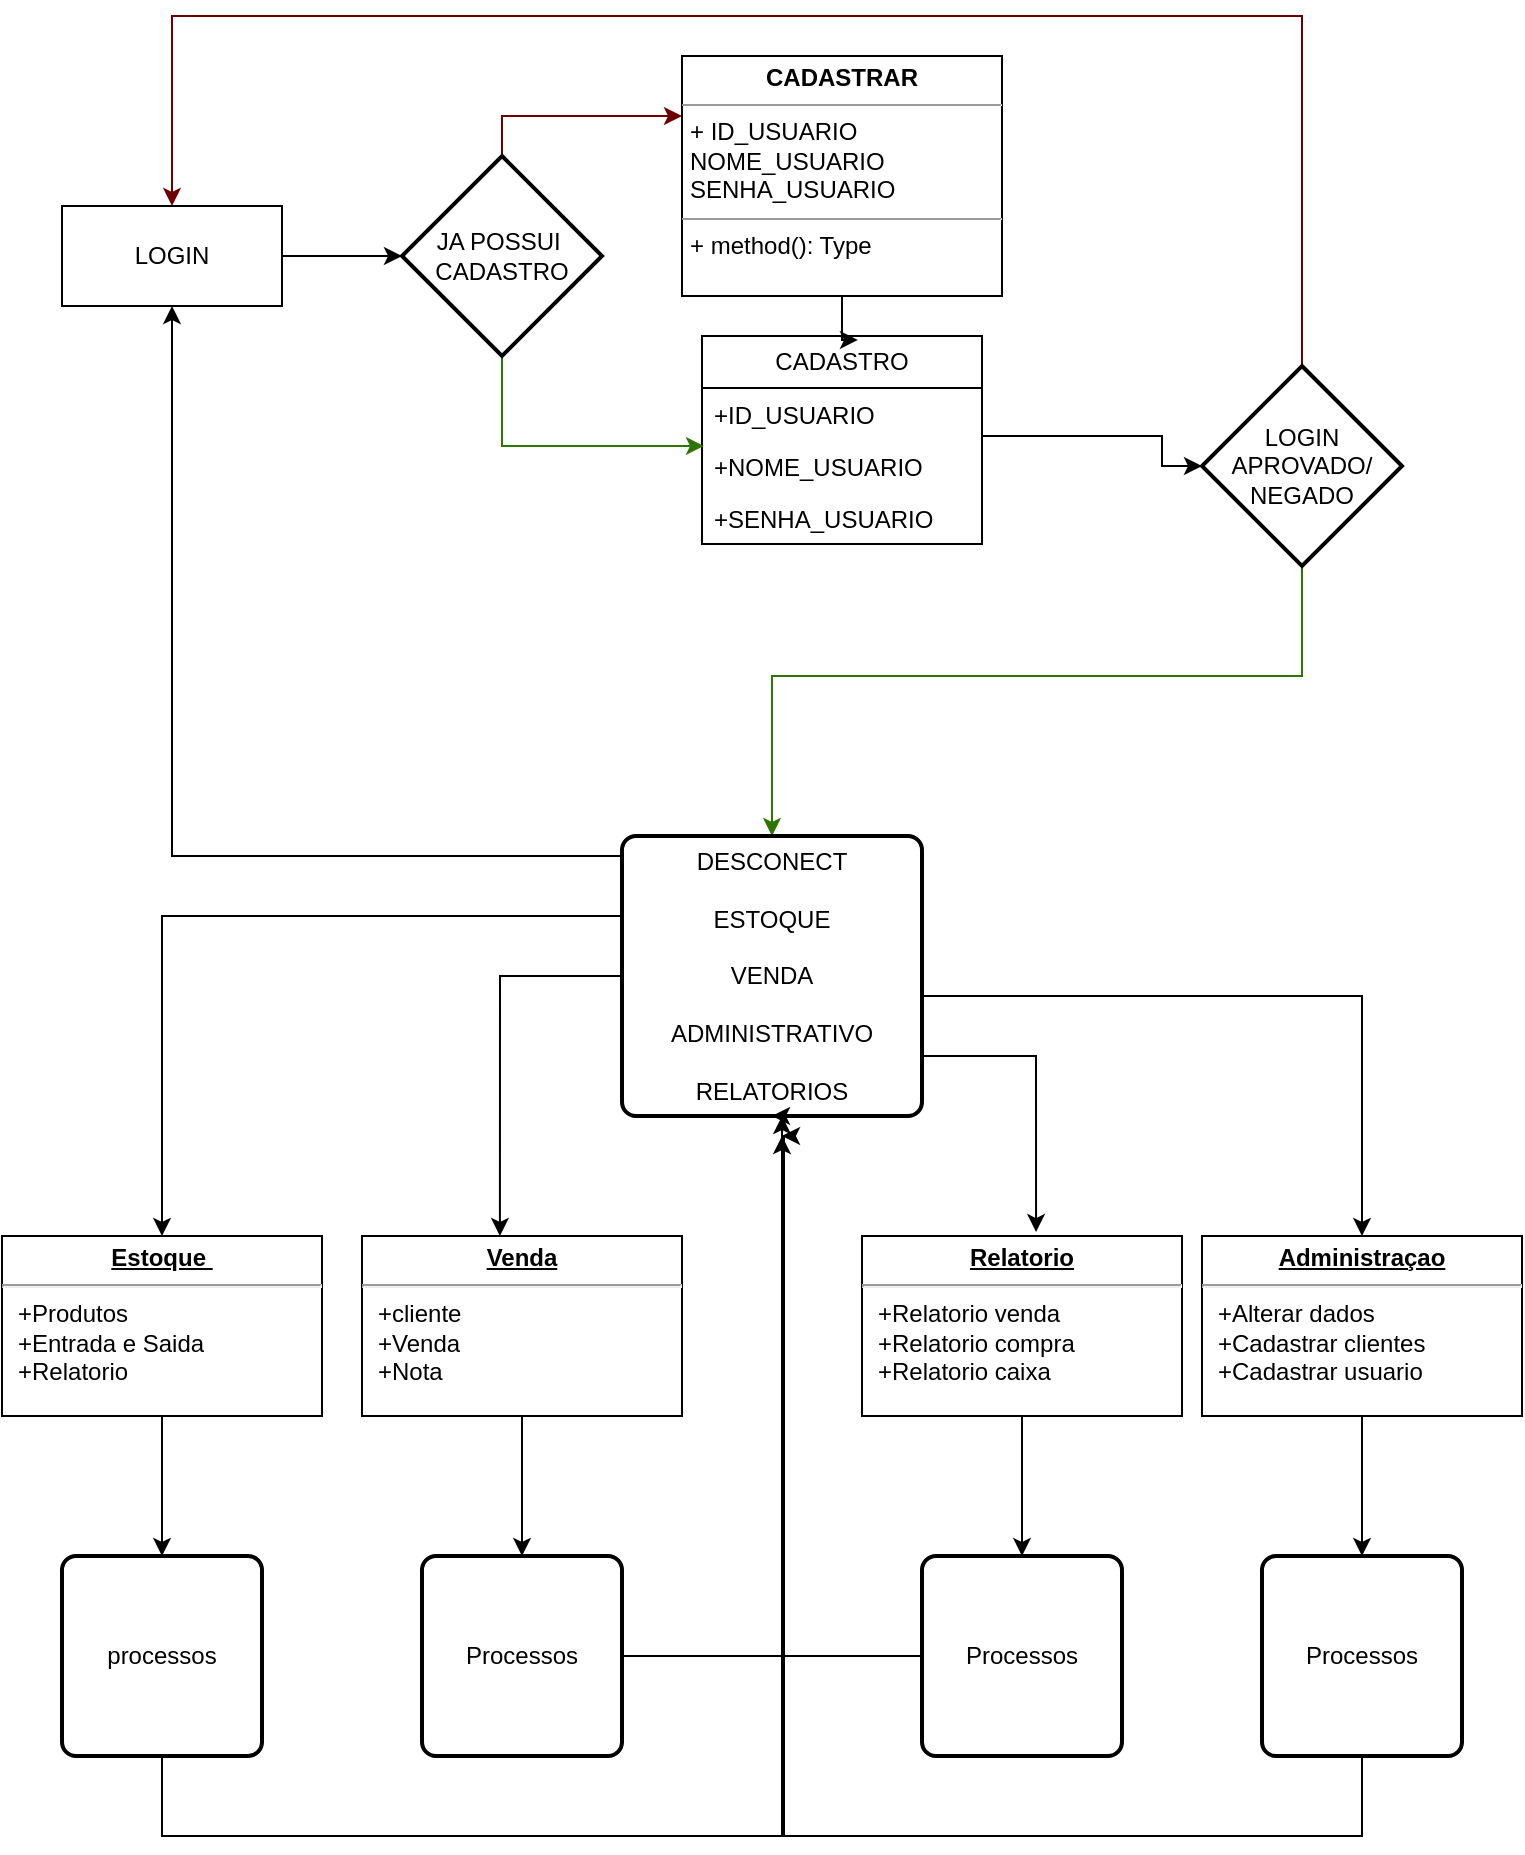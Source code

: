 <mxfile version="21.3.8" type="device">
  <diagram name="Página-1" id="RZ1oVHwpQ-7bSi6WuAm1">
    <mxGraphModel dx="1434" dy="777" grid="1" gridSize="10" guides="1" tooltips="1" connect="1" arrows="1" fold="1" page="1" pageScale="1" pageWidth="827" pageHeight="1169" math="0" shadow="0">
      <root>
        <mxCell id="0" />
        <mxCell id="1" parent="0" />
        <mxCell id="C3cKzzeTr00NmLCo-IGk-11" value="" style="edgeStyle=orthogonalEdgeStyle;rounded=0;orthogonalLoop=1;jettySize=auto;html=1;" edge="1" parent="1" source="C3cKzzeTr00NmLCo-IGk-3" target="C3cKzzeTr00NmLCo-IGk-8">
          <mxGeometry relative="1" as="geometry" />
        </mxCell>
        <mxCell id="C3cKzzeTr00NmLCo-IGk-3" value="LOGIN" style="html=1;whiteSpace=wrap;" vertex="1" parent="1">
          <mxGeometry x="40" y="115" width="110" height="50" as="geometry" />
        </mxCell>
        <mxCell id="C3cKzzeTr00NmLCo-IGk-4" value="CADASTRO" style="swimlane;fontStyle=0;childLayout=stackLayout;horizontal=1;startSize=26;fillColor=none;horizontalStack=0;resizeParent=1;resizeParentMax=0;resizeLast=0;collapsible=1;marginBottom=0;whiteSpace=wrap;html=1;" vertex="1" parent="1">
          <mxGeometry x="360" y="180" width="140" height="104" as="geometry" />
        </mxCell>
        <mxCell id="C3cKzzeTr00NmLCo-IGk-5" value="+ID_USUARIO" style="text;strokeColor=none;fillColor=none;align=left;verticalAlign=top;spacingLeft=4;spacingRight=4;overflow=hidden;rotatable=0;points=[[0,0.5],[1,0.5]];portConstraint=eastwest;whiteSpace=wrap;html=1;" vertex="1" parent="C3cKzzeTr00NmLCo-IGk-4">
          <mxGeometry y="26" width="140" height="26" as="geometry" />
        </mxCell>
        <mxCell id="C3cKzzeTr00NmLCo-IGk-6" value="+NOME_USUARIO" style="text;strokeColor=none;fillColor=none;align=left;verticalAlign=top;spacingLeft=4;spacingRight=4;overflow=hidden;rotatable=0;points=[[0,0.5],[1,0.5]];portConstraint=eastwest;whiteSpace=wrap;html=1;" vertex="1" parent="C3cKzzeTr00NmLCo-IGk-4">
          <mxGeometry y="52" width="140" height="26" as="geometry" />
        </mxCell>
        <mxCell id="C3cKzzeTr00NmLCo-IGk-7" value="+SENHA_USUARIO" style="text;strokeColor=none;fillColor=none;align=left;verticalAlign=top;spacingLeft=4;spacingRight=4;overflow=hidden;rotatable=0;points=[[0,0.5],[1,0.5]];portConstraint=eastwest;whiteSpace=wrap;html=1;" vertex="1" parent="C3cKzzeTr00NmLCo-IGk-4">
          <mxGeometry y="78" width="140" height="26" as="geometry" />
        </mxCell>
        <mxCell id="C3cKzzeTr00NmLCo-IGk-12" value="" style="edgeStyle=orthogonalEdgeStyle;rounded=0;orthogonalLoop=1;jettySize=auto;html=1;entryX=0.007;entryY=0.115;entryDx=0;entryDy=0;entryPerimeter=0;fillColor=#60a917;strokeColor=#2D7600;" edge="1" parent="1" source="C3cKzzeTr00NmLCo-IGk-8" target="C3cKzzeTr00NmLCo-IGk-6">
          <mxGeometry relative="1" as="geometry">
            <Array as="points">
              <mxPoint x="260" y="235" />
            </Array>
          </mxGeometry>
        </mxCell>
        <mxCell id="C3cKzzeTr00NmLCo-IGk-14" value="" style="edgeStyle=orthogonalEdgeStyle;rounded=0;orthogonalLoop=1;jettySize=auto;html=1;fillColor=#a20025;strokeColor=#6F0000;" edge="1" parent="1" source="C3cKzzeTr00NmLCo-IGk-8" target="C3cKzzeTr00NmLCo-IGk-13">
          <mxGeometry relative="1" as="geometry">
            <Array as="points">
              <mxPoint x="260" y="70" />
            </Array>
          </mxGeometry>
        </mxCell>
        <mxCell id="C3cKzzeTr00NmLCo-IGk-8" value="JA POSSUI&amp;nbsp;&lt;br&gt;CADASTRO" style="strokeWidth=2;html=1;shape=mxgraph.flowchart.decision;whiteSpace=wrap;" vertex="1" parent="1">
          <mxGeometry x="210" y="90" width="100" height="100" as="geometry" />
        </mxCell>
        <mxCell id="C3cKzzeTr00NmLCo-IGk-19" style="edgeStyle=orthogonalEdgeStyle;rounded=0;orthogonalLoop=1;jettySize=auto;html=1;entryX=0.557;entryY=0.019;entryDx=0;entryDy=0;entryPerimeter=0;" edge="1" parent="1" source="C3cKzzeTr00NmLCo-IGk-13" target="C3cKzzeTr00NmLCo-IGk-4">
          <mxGeometry relative="1" as="geometry">
            <Array as="points">
              <mxPoint x="430" y="182" />
            </Array>
          </mxGeometry>
        </mxCell>
        <mxCell id="C3cKzzeTr00NmLCo-IGk-13" value="&lt;p style=&quot;margin:0px;margin-top:4px;text-align:center;&quot;&gt;&lt;b&gt;CADASTRAR&lt;/b&gt;&lt;/p&gt;&lt;hr size=&quot;1&quot;&gt;&lt;p style=&quot;margin:0px;margin-left:4px;&quot;&gt;+ ID_USUARIO&lt;/p&gt;&lt;p style=&quot;margin:0px;margin-left:4px;&quot;&gt;NOME_USUARIO&lt;/p&gt;&lt;p style=&quot;margin:0px;margin-left:4px;&quot;&gt;SENHA_USUARIO&lt;/p&gt;&lt;hr size=&quot;1&quot;&gt;&lt;p style=&quot;margin:0px;margin-left:4px;&quot;&gt;+ method(): Type&lt;/p&gt;" style="verticalAlign=top;align=left;overflow=fill;fontSize=12;fontFamily=Helvetica;html=1;whiteSpace=wrap;" vertex="1" parent="1">
          <mxGeometry x="350" y="40" width="160" height="120" as="geometry" />
        </mxCell>
        <mxCell id="C3cKzzeTr00NmLCo-IGk-21" value="" style="edgeStyle=orthogonalEdgeStyle;rounded=0;orthogonalLoop=1;jettySize=auto;html=1;fillColor=#60a917;strokeColor=#2D7600;" edge="1" parent="1" source="C3cKzzeTr00NmLCo-IGk-17" target="C3cKzzeTr00NmLCo-IGk-20">
          <mxGeometry relative="1" as="geometry">
            <Array as="points">
              <mxPoint x="660" y="350" />
              <mxPoint x="395" y="350" />
            </Array>
          </mxGeometry>
        </mxCell>
        <mxCell id="C3cKzzeTr00NmLCo-IGk-22" style="edgeStyle=orthogonalEdgeStyle;rounded=0;orthogonalLoop=1;jettySize=auto;html=1;fillColor=#a20025;strokeColor=#6F0000;" edge="1" parent="1" source="C3cKzzeTr00NmLCo-IGk-17" target="C3cKzzeTr00NmLCo-IGk-3">
          <mxGeometry relative="1" as="geometry">
            <Array as="points">
              <mxPoint x="660" y="20" />
              <mxPoint x="95" y="20" />
            </Array>
          </mxGeometry>
        </mxCell>
        <mxCell id="C3cKzzeTr00NmLCo-IGk-17" value="LOGIN APROVADO/&lt;br&gt;NEGADO" style="strokeWidth=2;html=1;shape=mxgraph.flowchart.decision;whiteSpace=wrap;" vertex="1" parent="1">
          <mxGeometry x="610" y="195" width="100" height="100" as="geometry" />
        </mxCell>
        <mxCell id="C3cKzzeTr00NmLCo-IGk-18" style="edgeStyle=orthogonalEdgeStyle;rounded=0;orthogonalLoop=1;jettySize=auto;html=1;entryX=0;entryY=0.5;entryDx=0;entryDy=0;entryPerimeter=0;" edge="1" parent="1" source="C3cKzzeTr00NmLCo-IGk-6" target="C3cKzzeTr00NmLCo-IGk-17">
          <mxGeometry relative="1" as="geometry">
            <Array as="points">
              <mxPoint x="500" y="230" />
              <mxPoint x="590" y="230" />
              <mxPoint x="590" y="245" />
            </Array>
          </mxGeometry>
        </mxCell>
        <mxCell id="C3cKzzeTr00NmLCo-IGk-25" style="edgeStyle=orthogonalEdgeStyle;rounded=0;orthogonalLoop=1;jettySize=auto;html=1;entryX=0.5;entryY=0;entryDx=0;entryDy=0;" edge="1" parent="1" source="C3cKzzeTr00NmLCo-IGk-20" target="C3cKzzeTr00NmLCo-IGk-24">
          <mxGeometry relative="1" as="geometry">
            <Array as="points">
              <mxPoint x="90" y="470" />
            </Array>
          </mxGeometry>
        </mxCell>
        <mxCell id="C3cKzzeTr00NmLCo-IGk-28" style="edgeStyle=orthogonalEdgeStyle;rounded=0;orthogonalLoop=1;jettySize=auto;html=1;entryX=0.431;entryY=0;entryDx=0;entryDy=0;entryPerimeter=0;" edge="1" parent="1" source="C3cKzzeTr00NmLCo-IGk-20" target="C3cKzzeTr00NmLCo-IGk-26">
          <mxGeometry relative="1" as="geometry">
            <mxPoint x="250" y="610" as="targetPoint" />
            <Array as="points">
              <mxPoint x="259" y="500" />
            </Array>
          </mxGeometry>
        </mxCell>
        <mxCell id="C3cKzzeTr00NmLCo-IGk-33" style="edgeStyle=orthogonalEdgeStyle;rounded=0;orthogonalLoop=1;jettySize=auto;html=1;entryX=0.544;entryY=-0.022;entryDx=0;entryDy=0;entryPerimeter=0;" edge="1" parent="1" source="C3cKzzeTr00NmLCo-IGk-20" target="C3cKzzeTr00NmLCo-IGk-29">
          <mxGeometry relative="1" as="geometry">
            <mxPoint x="550" y="610" as="targetPoint" />
            <Array as="points">
              <mxPoint x="527" y="540" />
            </Array>
          </mxGeometry>
        </mxCell>
        <mxCell id="C3cKzzeTr00NmLCo-IGk-34" style="edgeStyle=orthogonalEdgeStyle;rounded=0;orthogonalLoop=1;jettySize=auto;html=1;entryX=0.5;entryY=0;entryDx=0;entryDy=0;" edge="1" parent="1" source="C3cKzzeTr00NmLCo-IGk-20" target="C3cKzzeTr00NmLCo-IGk-31">
          <mxGeometry relative="1" as="geometry">
            <Array as="points">
              <mxPoint x="690" y="510" />
            </Array>
          </mxGeometry>
        </mxCell>
        <mxCell id="C3cKzzeTr00NmLCo-IGk-53" style="edgeStyle=orthogonalEdgeStyle;rounded=0;orthogonalLoop=1;jettySize=auto;html=1;entryX=0.5;entryY=1;entryDx=0;entryDy=0;" edge="1" parent="1" source="C3cKzzeTr00NmLCo-IGk-20" target="C3cKzzeTr00NmLCo-IGk-3">
          <mxGeometry relative="1" as="geometry">
            <mxPoint x="90" y="190" as="targetPoint" />
            <Array as="points">
              <mxPoint x="95" y="440" />
            </Array>
          </mxGeometry>
        </mxCell>
        <mxCell id="C3cKzzeTr00NmLCo-IGk-20" value="DESCONECT&lt;br&gt;&lt;br&gt;ESTOQUE&lt;br&gt;&lt;br&gt;VENDA&lt;br&gt;&lt;br&gt;ADMINISTRATIVO&lt;br&gt;&lt;br&gt;RELATORIOS" style="rounded=1;whiteSpace=wrap;html=1;absoluteArcSize=1;arcSize=14;strokeWidth=2;" vertex="1" parent="1">
          <mxGeometry x="320" y="430" width="150" height="140" as="geometry" />
        </mxCell>
        <mxCell id="C3cKzzeTr00NmLCo-IGk-44" style="edgeStyle=orthogonalEdgeStyle;rounded=0;orthogonalLoop=1;jettySize=auto;html=1;" edge="1" parent="1" source="C3cKzzeTr00NmLCo-IGk-24" target="C3cKzzeTr00NmLCo-IGk-36">
          <mxGeometry relative="1" as="geometry" />
        </mxCell>
        <mxCell id="C3cKzzeTr00NmLCo-IGk-24" value="&lt;p style=&quot;margin:0px;margin-top:4px;text-align:center;text-decoration:underline;&quot;&gt;&lt;b&gt;Estoque&amp;nbsp;&lt;/b&gt;&lt;/p&gt;&lt;hr&gt;&lt;p style=&quot;margin:0px;margin-left:8px;&quot;&gt;+Produtos&lt;br&gt;+Entrada e Saida&lt;br&gt;+Relatorio&lt;/p&gt;" style="verticalAlign=top;align=left;overflow=fill;fontSize=12;fontFamily=Helvetica;html=1;whiteSpace=wrap;" vertex="1" parent="1">
          <mxGeometry x="10" y="630" width="160" height="90" as="geometry" />
        </mxCell>
        <mxCell id="C3cKzzeTr00NmLCo-IGk-45" style="edgeStyle=orthogonalEdgeStyle;rounded=0;orthogonalLoop=1;jettySize=auto;html=1;entryX=0.5;entryY=0;entryDx=0;entryDy=0;" edge="1" parent="1" source="C3cKzzeTr00NmLCo-IGk-26" target="C3cKzzeTr00NmLCo-IGk-37">
          <mxGeometry relative="1" as="geometry" />
        </mxCell>
        <mxCell id="C3cKzzeTr00NmLCo-IGk-26" value="&lt;p style=&quot;margin:0px;margin-top:4px;text-align:center;text-decoration:underline;&quot;&gt;&lt;b&gt;Venda&lt;/b&gt;&lt;/p&gt;&lt;hr&gt;&lt;p style=&quot;margin:0px;margin-left:8px;&quot;&gt;+cliente&lt;/p&gt;&lt;p style=&quot;margin:0px;margin-left:8px;&quot;&gt;+Venda&lt;br&gt;+Nota&lt;br&gt;&lt;br&gt;&lt;/p&gt;" style="verticalAlign=top;align=left;overflow=fill;fontSize=12;fontFamily=Helvetica;html=1;whiteSpace=wrap;" vertex="1" parent="1">
          <mxGeometry x="190" y="630" width="160" height="90" as="geometry" />
        </mxCell>
        <mxCell id="C3cKzzeTr00NmLCo-IGk-46" style="edgeStyle=orthogonalEdgeStyle;rounded=0;orthogonalLoop=1;jettySize=auto;html=1;entryX=0.5;entryY=0;entryDx=0;entryDy=0;" edge="1" parent="1" source="C3cKzzeTr00NmLCo-IGk-29" target="C3cKzzeTr00NmLCo-IGk-39">
          <mxGeometry relative="1" as="geometry" />
        </mxCell>
        <mxCell id="C3cKzzeTr00NmLCo-IGk-29" value="&lt;p style=&quot;margin:0px;margin-top:4px;text-align:center;text-decoration:underline;&quot;&gt;&lt;b&gt;Relatorio&lt;/b&gt;&lt;/p&gt;&lt;hr&gt;&lt;p style=&quot;margin:0px;margin-left:8px;&quot;&gt;+Relatorio venda&lt;/p&gt;&lt;p style=&quot;margin:0px;margin-left:8px;&quot;&gt;+Relatorio compra&lt;br&gt;+Relatorio caixa&lt;br&gt;&lt;br&gt;&lt;/p&gt;" style="verticalAlign=top;align=left;overflow=fill;fontSize=12;fontFamily=Helvetica;html=1;whiteSpace=wrap;" vertex="1" parent="1">
          <mxGeometry x="440" y="630" width="160" height="90" as="geometry" />
        </mxCell>
        <mxCell id="C3cKzzeTr00NmLCo-IGk-47" style="edgeStyle=orthogonalEdgeStyle;rounded=0;orthogonalLoop=1;jettySize=auto;html=1;entryX=0.5;entryY=0;entryDx=0;entryDy=0;" edge="1" parent="1" source="C3cKzzeTr00NmLCo-IGk-31" target="C3cKzzeTr00NmLCo-IGk-41">
          <mxGeometry relative="1" as="geometry" />
        </mxCell>
        <mxCell id="C3cKzzeTr00NmLCo-IGk-31" value="&lt;p style=&quot;margin:0px;margin-top:4px;text-align:center;text-decoration:underline;&quot;&gt;&lt;b&gt;Administraçao&lt;/b&gt;&lt;/p&gt;&lt;hr&gt;&lt;p style=&quot;margin:0px;margin-left:8px;&quot;&gt;+Alterar dados&lt;/p&gt;&lt;p style=&quot;margin:0px;margin-left:8px;&quot;&gt;+Cadastrar clientes&lt;br&gt;+Cadastrar usuario&lt;br&gt;&lt;br&gt;&lt;/p&gt;" style="verticalAlign=top;align=left;overflow=fill;fontSize=12;fontFamily=Helvetica;html=1;whiteSpace=wrap;" vertex="1" parent="1">
          <mxGeometry x="610" y="630" width="160" height="90" as="geometry" />
        </mxCell>
        <mxCell id="C3cKzzeTr00NmLCo-IGk-48" style="edgeStyle=orthogonalEdgeStyle;rounded=0;orthogonalLoop=1;jettySize=auto;html=1;entryX=0.5;entryY=1;entryDx=0;entryDy=0;" edge="1" parent="1" source="C3cKzzeTr00NmLCo-IGk-36" target="C3cKzzeTr00NmLCo-IGk-20">
          <mxGeometry relative="1" as="geometry">
            <mxPoint x="360" y="580" as="targetPoint" />
            <Array as="points">
              <mxPoint x="90" y="930" />
              <mxPoint x="400" y="930" />
              <mxPoint x="400" y="570" />
            </Array>
          </mxGeometry>
        </mxCell>
        <mxCell id="C3cKzzeTr00NmLCo-IGk-36" value="processos" style="rounded=1;whiteSpace=wrap;html=1;absoluteArcSize=1;arcSize=14;strokeWidth=2;" vertex="1" parent="1">
          <mxGeometry x="40" y="790" width="100" height="100" as="geometry" />
        </mxCell>
        <mxCell id="C3cKzzeTr00NmLCo-IGk-49" style="edgeStyle=orthogonalEdgeStyle;rounded=0;orthogonalLoop=1;jettySize=auto;html=1;" edge="1" parent="1" source="C3cKzzeTr00NmLCo-IGk-37">
          <mxGeometry relative="1" as="geometry">
            <mxPoint x="400" y="580" as="targetPoint" />
          </mxGeometry>
        </mxCell>
        <mxCell id="C3cKzzeTr00NmLCo-IGk-37" value="Processos" style="rounded=1;whiteSpace=wrap;html=1;absoluteArcSize=1;arcSize=14;strokeWidth=2;" vertex="1" parent="1">
          <mxGeometry x="220" y="790" width="100" height="100" as="geometry" />
        </mxCell>
        <mxCell id="C3cKzzeTr00NmLCo-IGk-50" style="edgeStyle=orthogonalEdgeStyle;rounded=0;orthogonalLoop=1;jettySize=auto;html=1;" edge="1" parent="1" source="C3cKzzeTr00NmLCo-IGk-39">
          <mxGeometry relative="1" as="geometry">
            <mxPoint x="400" y="570" as="targetPoint" />
          </mxGeometry>
        </mxCell>
        <mxCell id="C3cKzzeTr00NmLCo-IGk-39" value="Processos" style="rounded=1;whiteSpace=wrap;html=1;absoluteArcSize=1;arcSize=14;strokeWidth=2;" vertex="1" parent="1">
          <mxGeometry x="470" y="790" width="100" height="100" as="geometry" />
        </mxCell>
        <mxCell id="C3cKzzeTr00NmLCo-IGk-52" style="edgeStyle=orthogonalEdgeStyle;rounded=0;orthogonalLoop=1;jettySize=auto;html=1;" edge="1" parent="1" source="C3cKzzeTr00NmLCo-IGk-41">
          <mxGeometry relative="1" as="geometry">
            <mxPoint x="400" y="580" as="targetPoint" />
            <Array as="points">
              <mxPoint x="690" y="930" />
              <mxPoint x="401" y="930" />
            </Array>
          </mxGeometry>
        </mxCell>
        <mxCell id="C3cKzzeTr00NmLCo-IGk-41" value="Processos" style="rounded=1;whiteSpace=wrap;html=1;absoluteArcSize=1;arcSize=14;strokeWidth=2;" vertex="1" parent="1">
          <mxGeometry x="640" y="790" width="100" height="100" as="geometry" />
        </mxCell>
      </root>
    </mxGraphModel>
  </diagram>
</mxfile>
